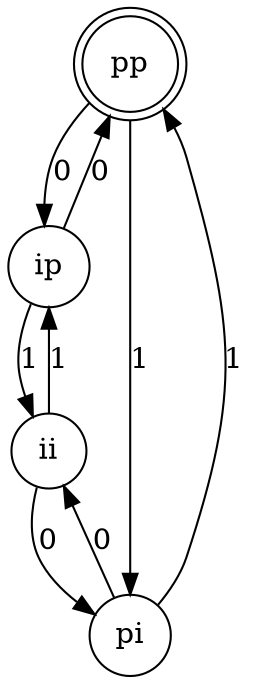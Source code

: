 digraph finite_state_machine {
node [shape = doublecircle];
 pp;
node [shape = circle];
ii -> ip [label = "1"]
ii -> pi [label = "0"]
ip -> ii [label = "1"]
ip -> pp [label = "0"]
pi -> pp [label = "1"]
pi -> ii [label = "0"]
pp -> pi [label = "1"]
pp -> ip [label = "0"]
}
